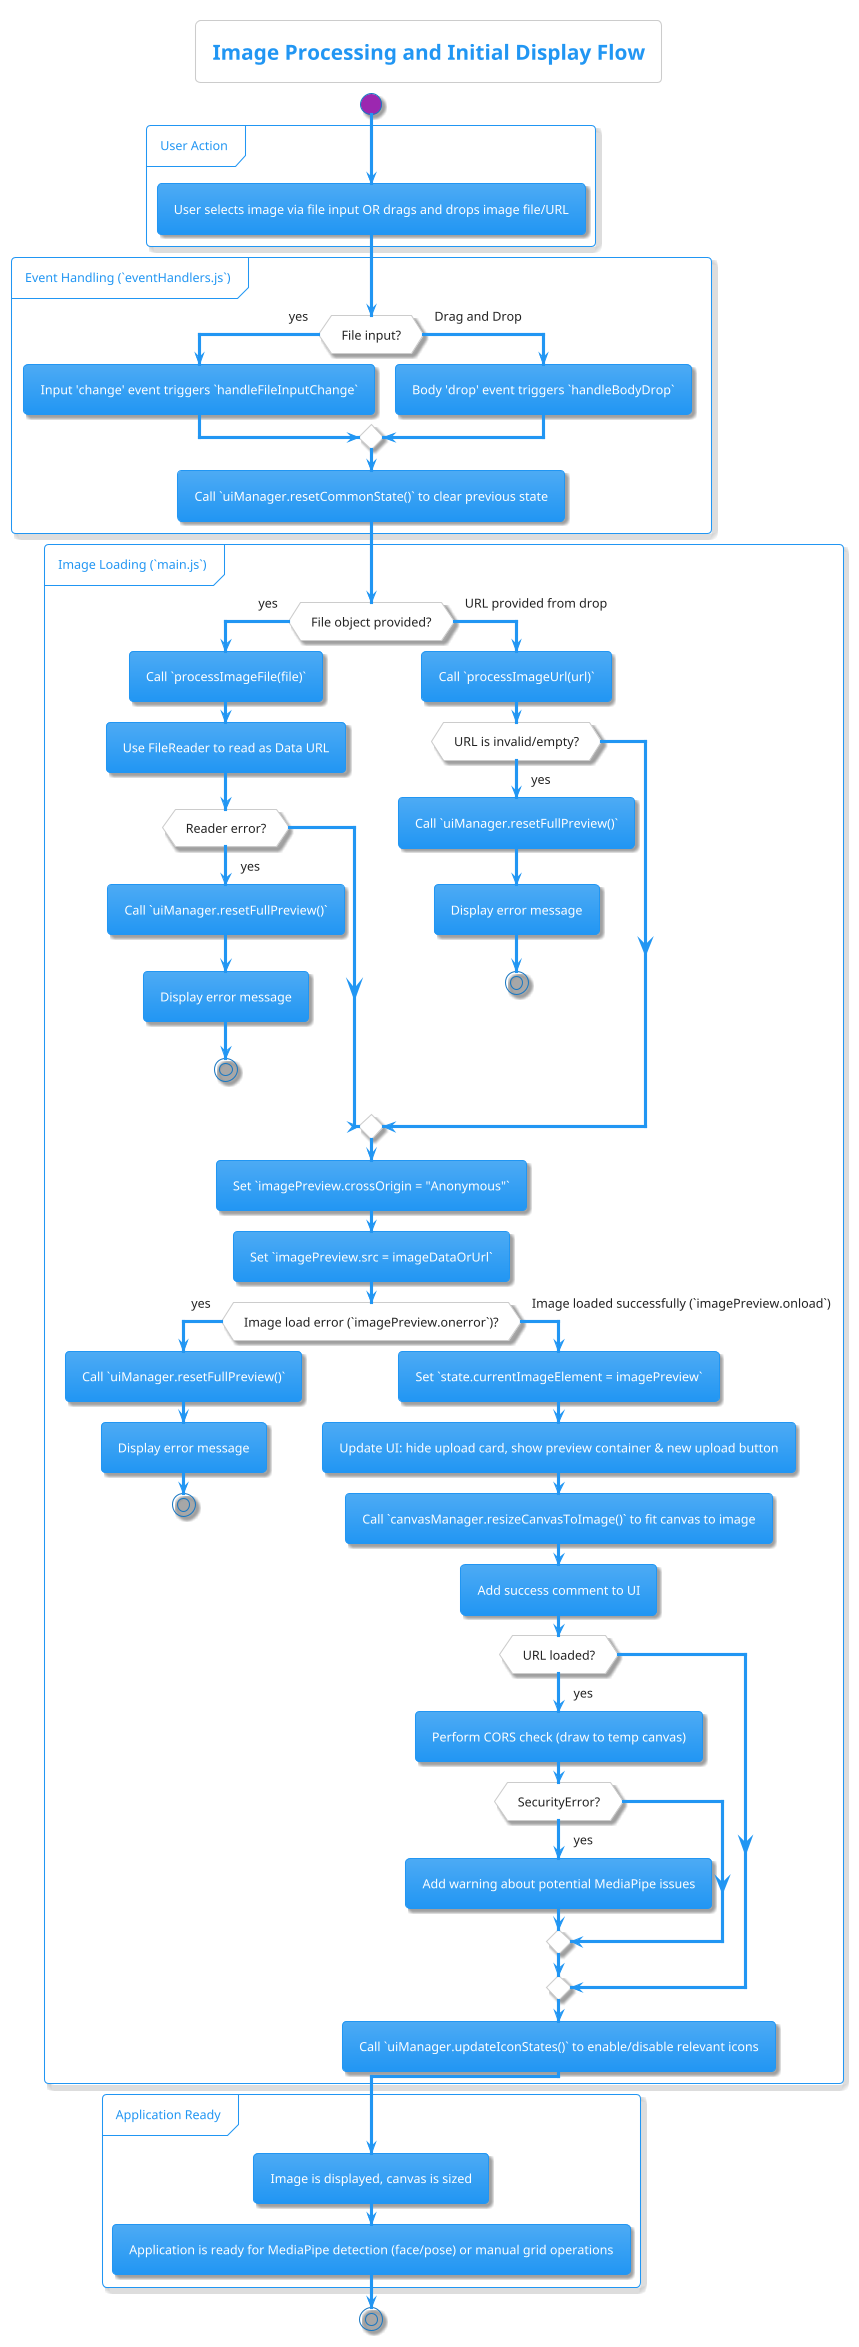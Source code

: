 @startuml Image Processing Flow
!theme materia

title Image Processing and Initial Display Flow

start

partition "User Action" {
  :User selects image via file input OR drags and drops image file/URL;
}

partition "Event Handling (`eventHandlers.js`)" {
  if (File input?) then (yes)
    :Input 'change' event triggers `handleFileInputChange`;
  else (Drag and Drop)
    :Body 'drop' event triggers `handleBodyDrop`;
  endif
  :Call `uiManager.resetCommonState()` to clear previous state;
}

partition "Image Loading (`main.js`)" {
  if (File object provided?) then (yes)
    :Call `processImageFile(file)`;
    :Use FileReader to read as Data URL;
    if (Reader error?) then (yes)
      :Call `uiManager.resetFullPreview()`;
      :Display error message;
      stop
    endif
  else (URL provided from drop)
    :Call `processImageUrl(url)`;
    if (URL is invalid/empty?) then (yes)
      :Call `uiManager.resetFullPreview()`;
      :Display error message;
      stop
    endif
  endif

  :Set `imagePreview.crossOrigin = "Anonymous"`;
  :Set `imagePreview.src = imageDataOrUrl`;

  if (Image load error (`imagePreview.onerror`)?) then (yes)
    :Call `uiManager.resetFullPreview()`;
    :Display error message;
    stop
  else (Image loaded successfully (`imagePreview.onload`))
    :Set `state.currentImageElement = imagePreview`;
    :Update UI: hide upload card, show preview container & new upload button;
    :Call `canvasManager.resizeCanvasToImage()` to fit canvas to image;
    :Add success comment to UI;
    if (URL loaded?) then (yes)
        :Perform CORS check (draw to temp canvas);
        if (SecurityError?) then (yes)
            :Add warning about potential MediaPipe issues;
        endif
    endif
    :Call `uiManager.updateIconStates()` to enable/disable relevant icons;
  endif
}

partition "Application Ready" {
  :Image is displayed, canvas is sized;
  :Application is ready for MediaPipe detection (face/pose) or manual grid operations;
}

stop

@enduml
